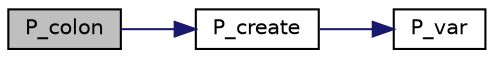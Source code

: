 digraph "P_colon"
{
  edge [fontname="Helvetica",fontsize="10",labelfontname="Helvetica",labelfontsize="10"];
  node [fontname="Helvetica",fontsize="10",shape=record];
  rankdir="LR";
  Node435 [label="P_colon",height=0.2,width=0.4,color="black", fillcolor="grey75", style="filled", fontcolor="black"];
  Node435 -> Node436 [color="midnightblue",fontsize="10",style="solid"];
  Node436 [label="P_create",height=0.2,width=0.4,color="black", fillcolor="white", style="filled",URL="$atlast_8c.html#ab2964bfbff488aa2bbb464de2a344bc9"];
  Node436 -> Node437 [color="midnightblue",fontsize="10",style="solid"];
  Node437 [label="P_var",height=0.2,width=0.4,color="black", fillcolor="white", style="filled",URL="$atlast_8c.html#ac18fface9a24bb2a8f9d833c36b420e2"];
}
